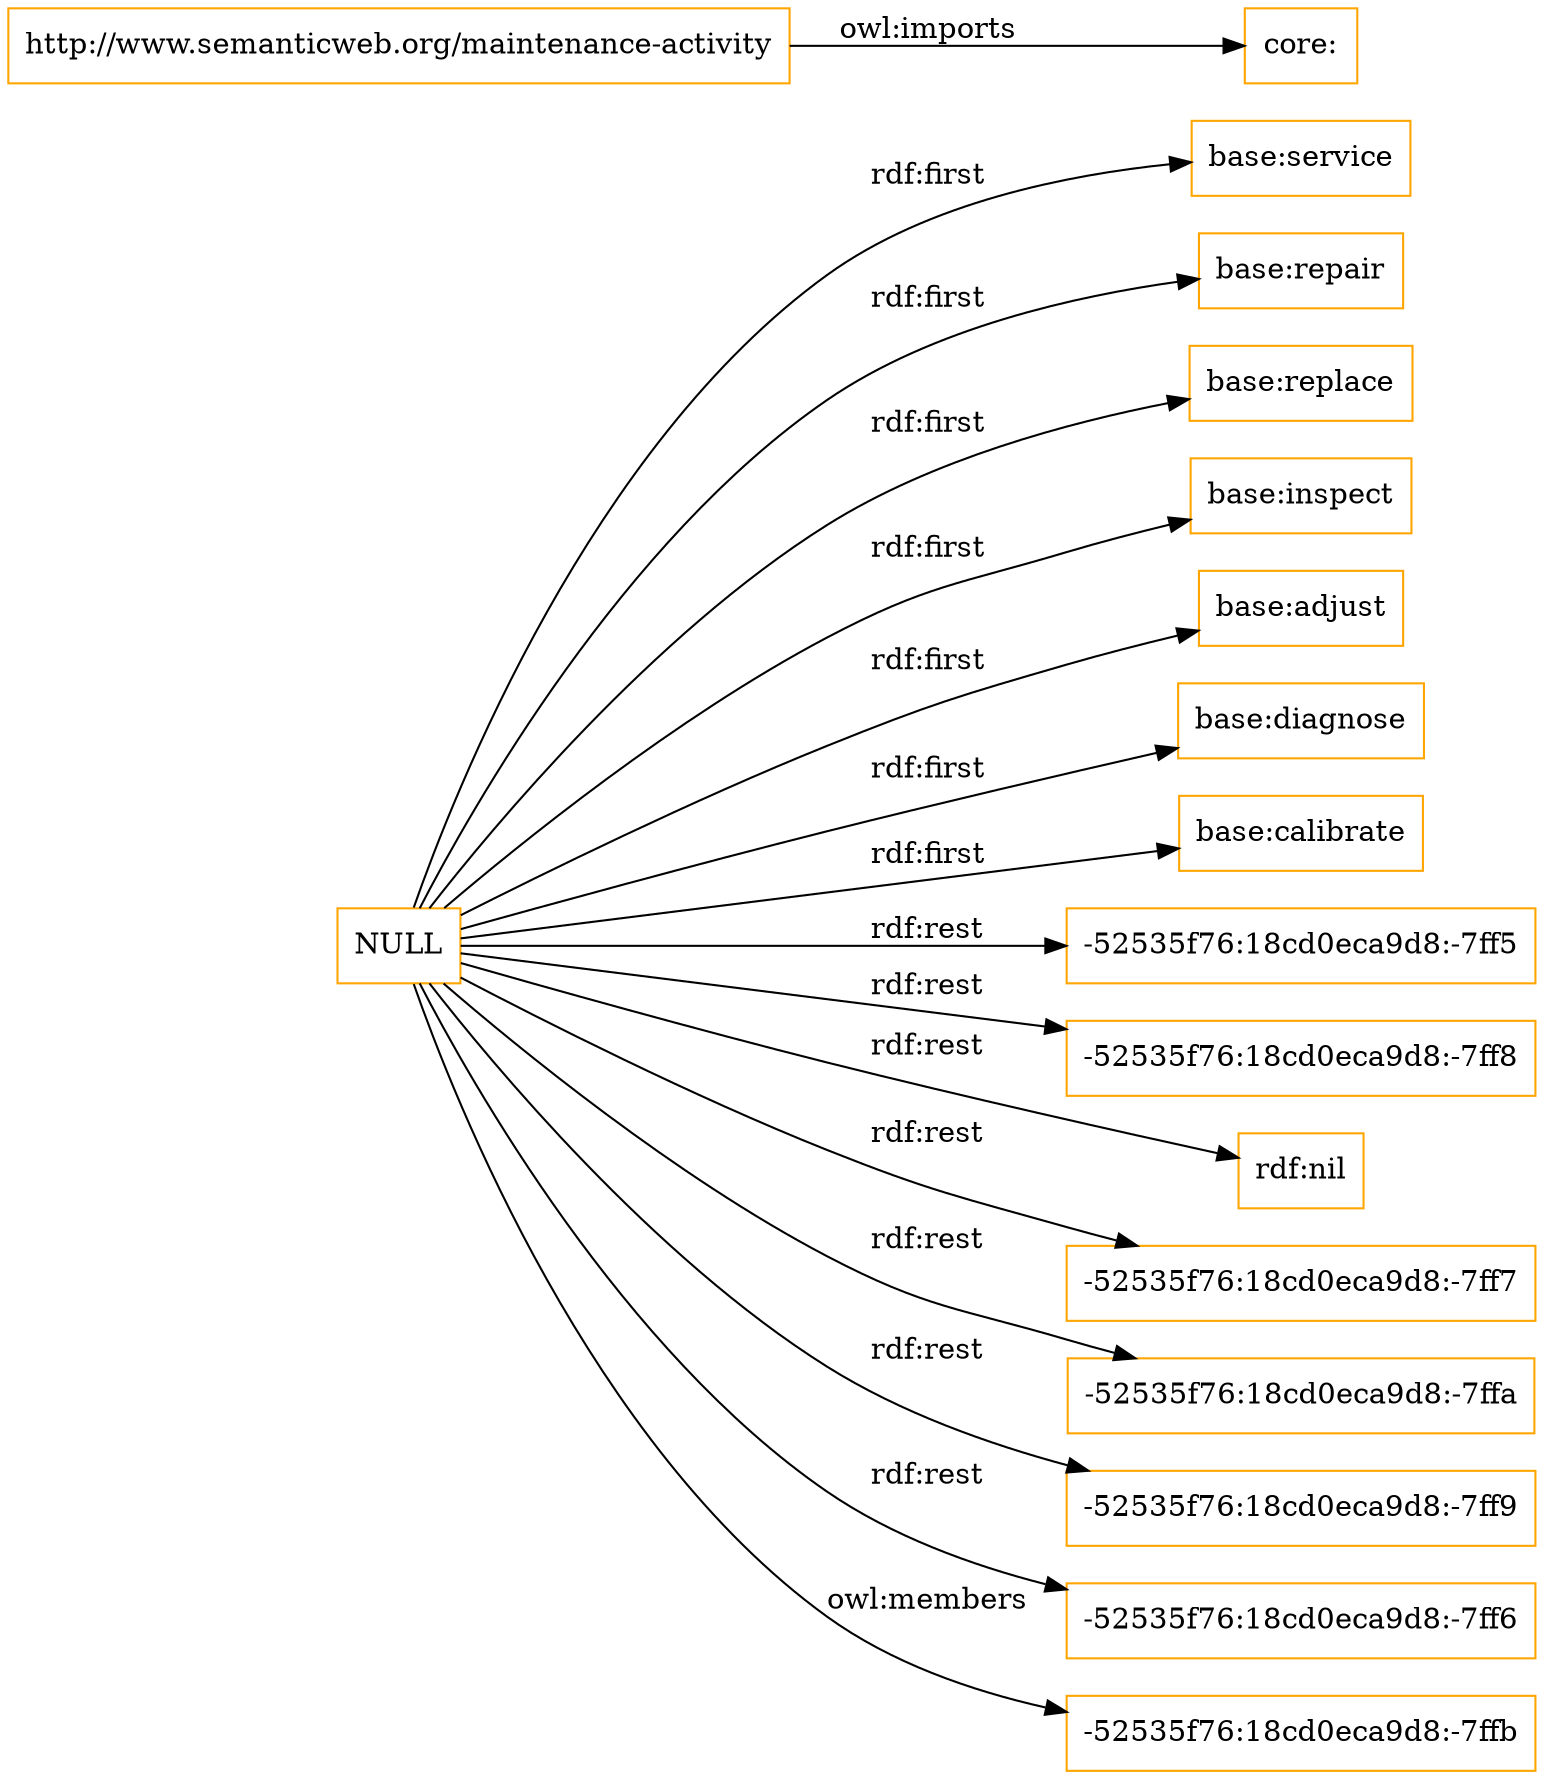 digraph ar2dtool_diagram { 
rankdir=LR;
size="1501"
node [shape = rectangle, color="orange"]; "base:service" "base:repair" "base:replace" "base:inspect" "base:adjust" "base:diagnose" "base:calibrate" ; /*classes style*/
	"http://www.semanticweb.org/maintenance-activity" -> "core:" [ label = "owl:imports" ];
	"NULL" -> "base:calibrate" [ label = "rdf:first" ];
	"NULL" -> "base:replace" [ label = "rdf:first" ];
	"NULL" -> "-52535f76:18cd0eca9d8:-7ff5" [ label = "rdf:rest" ];
	"NULL" -> "-52535f76:18cd0eca9d8:-7ff8" [ label = "rdf:rest" ];
	"NULL" -> "base:adjust" [ label = "rdf:first" ];
	"NULL" -> "rdf:nil" [ label = "rdf:rest" ];
	"NULL" -> "-52535f76:18cd0eca9d8:-7ff7" [ label = "rdf:rest" ];
	"NULL" -> "-52535f76:18cd0eca9d8:-7ffa" [ label = "rdf:rest" ];
	"NULL" -> "base:service" [ label = "rdf:first" ];
	"NULL" -> "base:inspect" [ label = "rdf:first" ];
	"NULL" -> "-52535f76:18cd0eca9d8:-7ff9" [ label = "rdf:rest" ];
	"NULL" -> "base:repair" [ label = "rdf:first" ];
	"NULL" -> "-52535f76:18cd0eca9d8:-7ff6" [ label = "rdf:rest" ];
	"NULL" -> "base:diagnose" [ label = "rdf:first" ];
	"NULL" -> "-52535f76:18cd0eca9d8:-7ffb" [ label = "owl:members" ];

}
